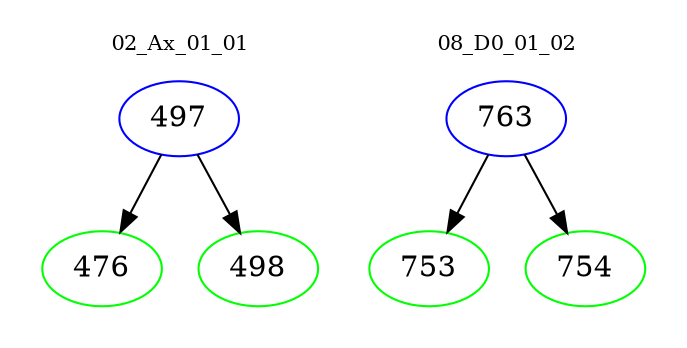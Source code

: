 digraph{
subgraph cluster_0 {
color = white
label = "02_Ax_01_01";
fontsize=10;
T0_497 [label="497", color="blue"]
T0_497 -> T0_476 [color="black"]
T0_476 [label="476", color="green"]
T0_497 -> T0_498 [color="black"]
T0_498 [label="498", color="green"]
}
subgraph cluster_1 {
color = white
label = "08_D0_01_02";
fontsize=10;
T1_763 [label="763", color="blue"]
T1_763 -> T1_753 [color="black"]
T1_753 [label="753", color="green"]
T1_763 -> T1_754 [color="black"]
T1_754 [label="754", color="green"]
}
}

